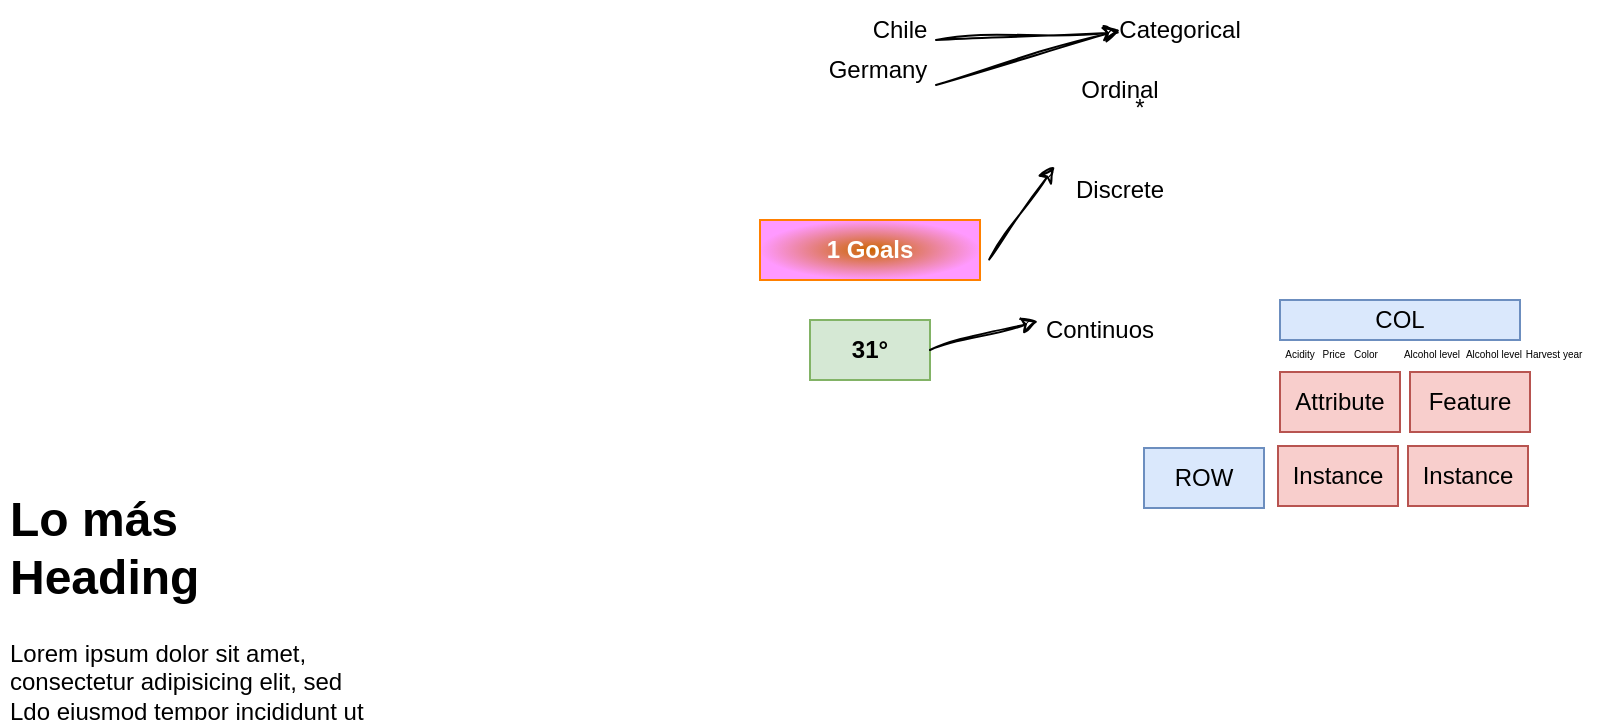 <mxfile version="23.1.4" type="github">
  <diagram name="Page-1" id="hbJS8XIYNHnMWgaqB1Pa">
    <mxGraphModel dx="357" dy="433" grid="1" gridSize="10" guides="1" tooltips="1" connect="1" arrows="1" fold="1" page="1" pageScale="1" pageWidth="850" pageHeight="1100" math="0" shadow="0">
      <root>
        <mxCell id="0" />
        <mxCell id="1" parent="0" />
        <mxCell id="ZtwntWrPyhfs9k0J_McI-1" value="&lt;h1&gt;Lo más Heading&lt;/h1&gt;&lt;p&gt;Lorem ipsum dolor sit amet, consectetur adipisicing elit, sed Ldo eiusmod tempor incididunt ut labore et dolore magna aliqua.&lt;/p&gt;" style="text;html=1;spacing=5;spacingTop=-20;whiteSpace=wrap;overflow=hidden;rounded=0;" vertex="1" parent="1">
          <mxGeometry x="60" y="260" width="190" height="120" as="geometry" />
        </mxCell>
        <mxCell id="ZtwntWrPyhfs9k0J_McI-3" value="Feature" style="text;html=1;align=center;verticalAlign=middle;whiteSpace=wrap;rounded=0;fillColor=#f8cecc;strokeColor=#b85450;" vertex="1" parent="1">
          <mxGeometry x="765" y="206" width="60" height="30" as="geometry" />
        </mxCell>
        <mxCell id="ZtwntWrPyhfs9k0J_McI-6" value="Attribute" style="text;html=1;align=center;verticalAlign=middle;whiteSpace=wrap;rounded=0;fillColor=#f8cecc;strokeColor=#b85450;" vertex="1" parent="1">
          <mxGeometry x="700" y="206" width="60" height="30" as="geometry" />
        </mxCell>
        <mxCell id="ZtwntWrPyhfs9k0J_McI-7" value="COL" style="text;html=1;align=center;verticalAlign=middle;whiteSpace=wrap;rounded=0;fillColor=#dae8fc;strokeColor=#6c8ebf;" vertex="1" parent="1">
          <mxGeometry x="700" y="170" width="120" height="20" as="geometry" />
        </mxCell>
        <mxCell id="ZtwntWrPyhfs9k0J_McI-8" value="Instance" style="text;html=1;align=center;verticalAlign=middle;whiteSpace=wrap;rounded=0;fillColor=#f8cecc;strokeColor=#b85450;" vertex="1" parent="1">
          <mxGeometry x="699" y="243" width="60" height="30" as="geometry" />
        </mxCell>
        <mxCell id="ZtwntWrPyhfs9k0J_McI-9" value="ROW" style="text;html=1;align=center;verticalAlign=middle;whiteSpace=wrap;rounded=0;fillColor=#dae8fc;strokeColor=#6c8ebf;" vertex="1" parent="1">
          <mxGeometry x="632" y="244" width="60" height="30" as="geometry" />
        </mxCell>
        <mxCell id="ZtwntWrPyhfs9k0J_McI-11" value="Instance" style="text;html=1;align=center;verticalAlign=middle;whiteSpace=wrap;rounded=0;fillColor=#f8cecc;strokeColor=#b85450;" vertex="1" parent="1">
          <mxGeometry x="764" y="243" width="60" height="30" as="geometry" />
        </mxCell>
        <mxCell id="ZtwntWrPyhfs9k0J_McI-12" value="&lt;font style=&quot;font-size: 5px;&quot;&gt;Acidity&lt;/font&gt;" style="text;html=1;align=center;verticalAlign=middle;whiteSpace=wrap;rounded=0;" vertex="1" parent="1">
          <mxGeometry x="680" y="180" width="60" height="30" as="geometry" />
        </mxCell>
        <mxCell id="ZtwntWrPyhfs9k0J_McI-13" value="&lt;font style=&quot;font-size: 5px;&quot;&gt;Price&lt;/font&gt;" style="text;html=1;align=center;verticalAlign=middle;whiteSpace=wrap;rounded=0;" vertex="1" parent="1">
          <mxGeometry x="697" y="180" width="60" height="30" as="geometry" />
        </mxCell>
        <mxCell id="ZtwntWrPyhfs9k0J_McI-14" value="&lt;font style=&quot;font-size: 5px;&quot;&gt;Color&lt;br&gt;&lt;/font&gt;" style="text;html=1;align=center;verticalAlign=middle;whiteSpace=wrap;rounded=0;" vertex="1" parent="1">
          <mxGeometry x="713" y="180" width="60" height="30" as="geometry" />
        </mxCell>
        <mxCell id="ZtwntWrPyhfs9k0J_McI-15" value="&lt;font style=&quot;font-size: 5px;&quot;&gt;Alcohol level&lt;br&gt;&lt;/font&gt;" style="text;html=1;align=center;verticalAlign=middle;whiteSpace=wrap;rounded=0;" vertex="1" parent="1">
          <mxGeometry x="746" y="180" width="60" height="30" as="geometry" />
        </mxCell>
        <mxCell id="ZtwntWrPyhfs9k0J_McI-16" value="&lt;font style=&quot;font-size: 5px;&quot;&gt;Alcohol level&lt;br&gt;&lt;/font&gt;" style="text;html=1;align=center;verticalAlign=middle;whiteSpace=wrap;rounded=0;" vertex="1" parent="1">
          <mxGeometry x="777" y="180" width="60" height="30" as="geometry" />
        </mxCell>
        <mxCell id="ZtwntWrPyhfs9k0J_McI-17" value="&lt;font style=&quot;font-size: 5px;&quot;&gt;Harvest year&lt;br&gt;&lt;/font&gt;" style="text;html=1;align=center;verticalAlign=middle;whiteSpace=wrap;rounded=0;" vertex="1" parent="1">
          <mxGeometry x="807" y="180" width="60" height="30" as="geometry" />
        </mxCell>
        <mxCell id="ZtwntWrPyhfs9k0J_McI-18" value="Categorical" style="text;html=1;align=center;verticalAlign=middle;whiteSpace=wrap;rounded=0;" vertex="1" parent="1">
          <mxGeometry x="620" y="20" width="60" height="30" as="geometry" />
        </mxCell>
        <mxCell id="ZtwntWrPyhfs9k0J_McI-19" value="Ordinal" style="text;html=1;align=center;verticalAlign=middle;whiteSpace=wrap;rounded=0;" vertex="1" parent="1">
          <mxGeometry x="590" y="50" width="60" height="30" as="geometry" />
        </mxCell>
        <mxCell id="ZtwntWrPyhfs9k0J_McI-20" value="Discrete" style="text;html=1;align=center;verticalAlign=middle;whiteSpace=wrap;rounded=0;" vertex="1" parent="1">
          <mxGeometry x="590" y="100" width="60" height="30" as="geometry" />
        </mxCell>
        <mxCell id="ZtwntWrPyhfs9k0J_McI-21" value="Continuos" style="text;html=1;align=center;verticalAlign=middle;whiteSpace=wrap;rounded=0;" vertex="1" parent="1">
          <mxGeometry x="580" y="170" width="60" height="30" as="geometry" />
        </mxCell>
        <mxCell id="ZtwntWrPyhfs9k0J_McI-23" value="1 Goals" style="text;html=1;align=center;verticalAlign=middle;whiteSpace=wrap;rounded=0;fillColor=#CC6600;strokeColor=#FF8000;gradientColor=#FF99FF;gradientDirection=radial;fontColor=#FFFFFF;fontStyle=1" vertex="1" parent="1">
          <mxGeometry x="440" y="130" width="110" height="30" as="geometry" />
        </mxCell>
        <mxCell id="ZtwntWrPyhfs9k0J_McI-24" value="" style="endArrow=classic;html=1;rounded=0;sketch=1;hachureGap=4;jiggle=2;curveFitting=1;exitX=1.042;exitY=0.658;exitDx=0;exitDy=0;exitPerimeter=0;entryX=-0.045;entryY=0.107;entryDx=0;entryDy=0;entryPerimeter=0;" edge="1" parent="1" source="ZtwntWrPyhfs9k0J_McI-23" target="ZtwntWrPyhfs9k0J_McI-20">
          <mxGeometry width="50" height="50" relative="1" as="geometry">
            <mxPoint x="630" y="230" as="sourcePoint" />
            <mxPoint x="680" y="180" as="targetPoint" />
          </mxGeometry>
        </mxCell>
        <mxCell id="ZtwntWrPyhfs9k0J_McI-25" value="&lt;b&gt;31°&lt;/b&gt;" style="text;html=1;align=center;verticalAlign=middle;whiteSpace=wrap;rounded=0;fillColor=#d5e8d4;strokeColor=#82b366;" vertex="1" parent="1">
          <mxGeometry x="465" y="180" width="60" height="30" as="geometry" />
        </mxCell>
        <mxCell id="ZtwntWrPyhfs9k0J_McI-27" value="" style="endArrow=classic;html=1;rounded=0;sketch=1;hachureGap=4;jiggle=2;curveFitting=1;exitX=1;exitY=0.5;exitDx=0;exitDy=0;entryX=-0.017;entryY=0.354;entryDx=0;entryDy=0;entryPerimeter=0;" edge="1" parent="1" source="ZtwntWrPyhfs9k0J_McI-25" target="ZtwntWrPyhfs9k0J_McI-21">
          <mxGeometry width="50" height="50" relative="1" as="geometry">
            <mxPoint x="630" y="230" as="sourcePoint" />
            <mxPoint x="680" y="180" as="targetPoint" />
          </mxGeometry>
        </mxCell>
        <mxCell id="ZtwntWrPyhfs9k0J_McI-28" value="*" style="text;html=1;align=center;verticalAlign=middle;whiteSpace=wrap;rounded=0;" vertex="1" parent="1">
          <mxGeometry x="600" y="59" width="60" height="29" as="geometry" />
        </mxCell>
        <mxCell id="ZtwntWrPyhfs9k0J_McI-31" value="Chile" style="text;html=1;align=center;verticalAlign=middle;whiteSpace=wrap;rounded=0;" vertex="1" parent="1">
          <mxGeometry x="480" y="20" width="60" height="30" as="geometry" />
        </mxCell>
        <mxCell id="ZtwntWrPyhfs9k0J_McI-32" value="Germany" style="text;html=1;align=center;verticalAlign=middle;whiteSpace=wrap;rounded=0;" vertex="1" parent="1">
          <mxGeometry x="470" y="40" width="58" height="30" as="geometry" />
        </mxCell>
        <mxCell id="ZtwntWrPyhfs9k0J_McI-33" value="" style="endArrow=classic;html=1;rounded=0;sketch=1;hachureGap=4;jiggle=2;curveFitting=1;exitX=1;exitY=0.75;exitDx=0;exitDy=0;entryX=0;entryY=0.5;entryDx=0;entryDy=0;" edge="1" parent="1" source="ZtwntWrPyhfs9k0J_McI-32" target="ZtwntWrPyhfs9k0J_McI-18">
          <mxGeometry width="50" height="50" relative="1" as="geometry">
            <mxPoint x="545" y="20" as="sourcePoint" />
            <mxPoint x="577" y="-27" as="targetPoint" />
          </mxGeometry>
        </mxCell>
        <mxCell id="ZtwntWrPyhfs9k0J_McI-34" value="" style="endArrow=classic;html=1;rounded=0;sketch=1;hachureGap=4;jiggle=2;curveFitting=1;exitX=1;exitY=0;exitDx=0;exitDy=0;" edge="1" parent="1" source="ZtwntWrPyhfs9k0J_McI-32" target="ZtwntWrPyhfs9k0J_McI-18">
          <mxGeometry width="50" height="50" relative="1" as="geometry">
            <mxPoint x="538" y="33" as="sourcePoint" />
            <mxPoint x="570" y="40" as="targetPoint" />
          </mxGeometry>
        </mxCell>
      </root>
    </mxGraphModel>
  </diagram>
</mxfile>
